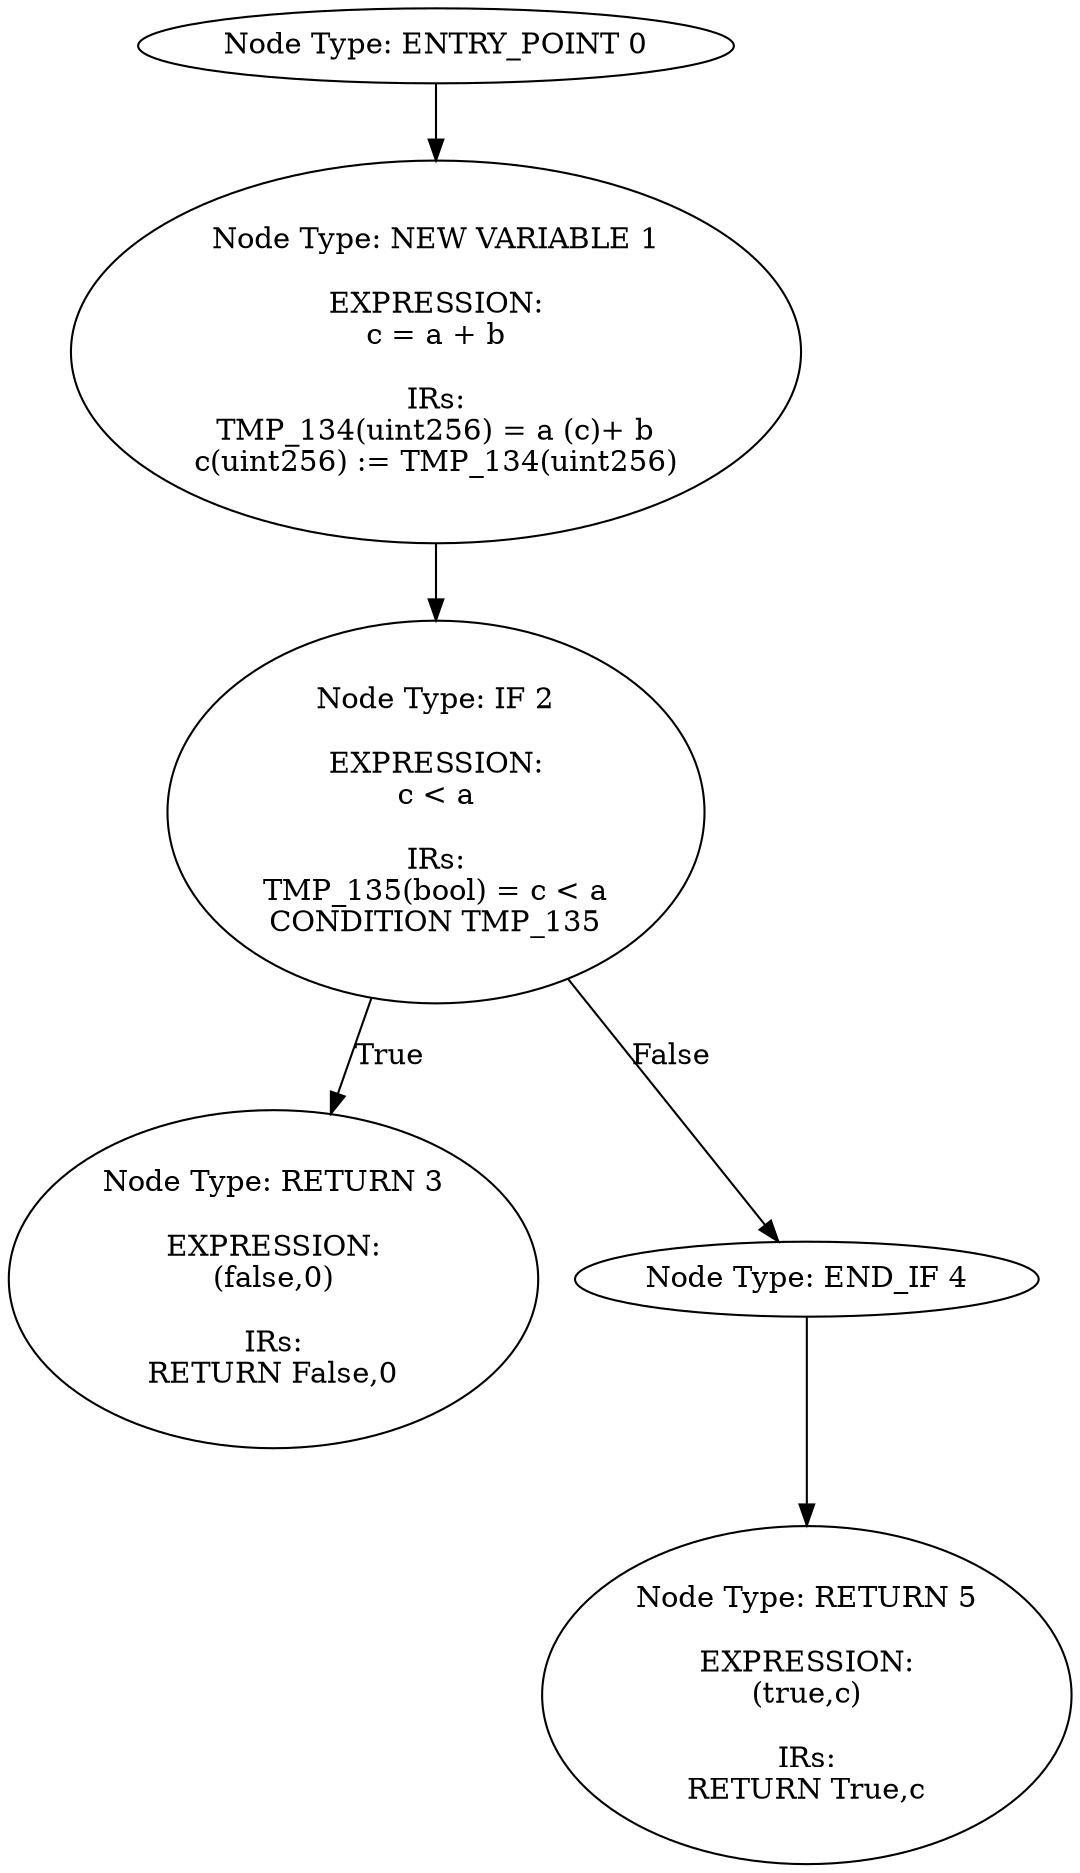 digraph{
0[label="Node Type: ENTRY_POINT 0
"];
0->1;
1[label="Node Type: NEW VARIABLE 1

EXPRESSION:
c = a + b

IRs:
TMP_134(uint256) = a (c)+ b
c(uint256) := TMP_134(uint256)"];
1->2;
2[label="Node Type: IF 2

EXPRESSION:
c < a

IRs:
TMP_135(bool) = c < a
CONDITION TMP_135"];
2->3[label="True"];
2->4[label="False"];
3[label="Node Type: RETURN 3

EXPRESSION:
(false,0)

IRs:
RETURN False,0"];
4[label="Node Type: END_IF 4
"];
4->5;
5[label="Node Type: RETURN 5

EXPRESSION:
(true,c)

IRs:
RETURN True,c"];
}
